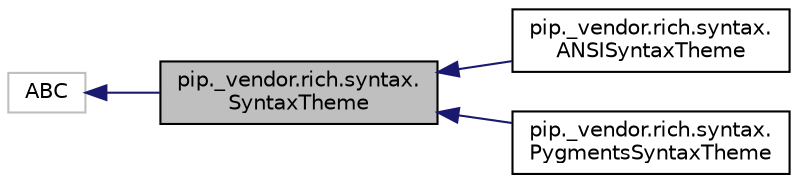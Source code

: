 digraph "pip._vendor.rich.syntax.SyntaxTheme"
{
 // LATEX_PDF_SIZE
  edge [fontname="Helvetica",fontsize="10",labelfontname="Helvetica",labelfontsize="10"];
  node [fontname="Helvetica",fontsize="10",shape=record];
  rankdir="LR";
  Node1 [label="pip._vendor.rich.syntax.\lSyntaxTheme",height=0.2,width=0.4,color="black", fillcolor="grey75", style="filled", fontcolor="black",tooltip=" "];
  Node2 -> Node1 [dir="back",color="midnightblue",fontsize="10",style="solid"];
  Node2 [label="ABC",height=0.2,width=0.4,color="grey75", fillcolor="white", style="filled",tooltip=" "];
  Node1 -> Node3 [dir="back",color="midnightblue",fontsize="10",style="solid"];
  Node3 [label="pip._vendor.rich.syntax.\lANSISyntaxTheme",height=0.2,width=0.4,color="black", fillcolor="white", style="filled",URL="$classpip_1_1__vendor_1_1rich_1_1syntax_1_1ANSISyntaxTheme.html",tooltip=" "];
  Node1 -> Node4 [dir="back",color="midnightblue",fontsize="10",style="solid"];
  Node4 [label="pip._vendor.rich.syntax.\lPygmentsSyntaxTheme",height=0.2,width=0.4,color="black", fillcolor="white", style="filled",URL="$classpip_1_1__vendor_1_1rich_1_1syntax_1_1PygmentsSyntaxTheme.html",tooltip=" "];
}
